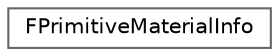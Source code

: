 digraph "Graphical Class Hierarchy"
{
 // INTERACTIVE_SVG=YES
 // LATEX_PDF_SIZE
  bgcolor="transparent";
  edge [fontname=Helvetica,fontsize=10,labelfontname=Helvetica,labelfontsize=10];
  node [fontname=Helvetica,fontsize=10,shape=box,height=0.2,width=0.4];
  rankdir="LR";
  Node0 [id="Node000000",label="FPrimitiveMaterialInfo",height=0.2,width=0.4,color="grey40", fillcolor="white", style="filled",URL="$d8/d4e/structFPrimitiveMaterialInfo.html",tooltip=" "];
}
